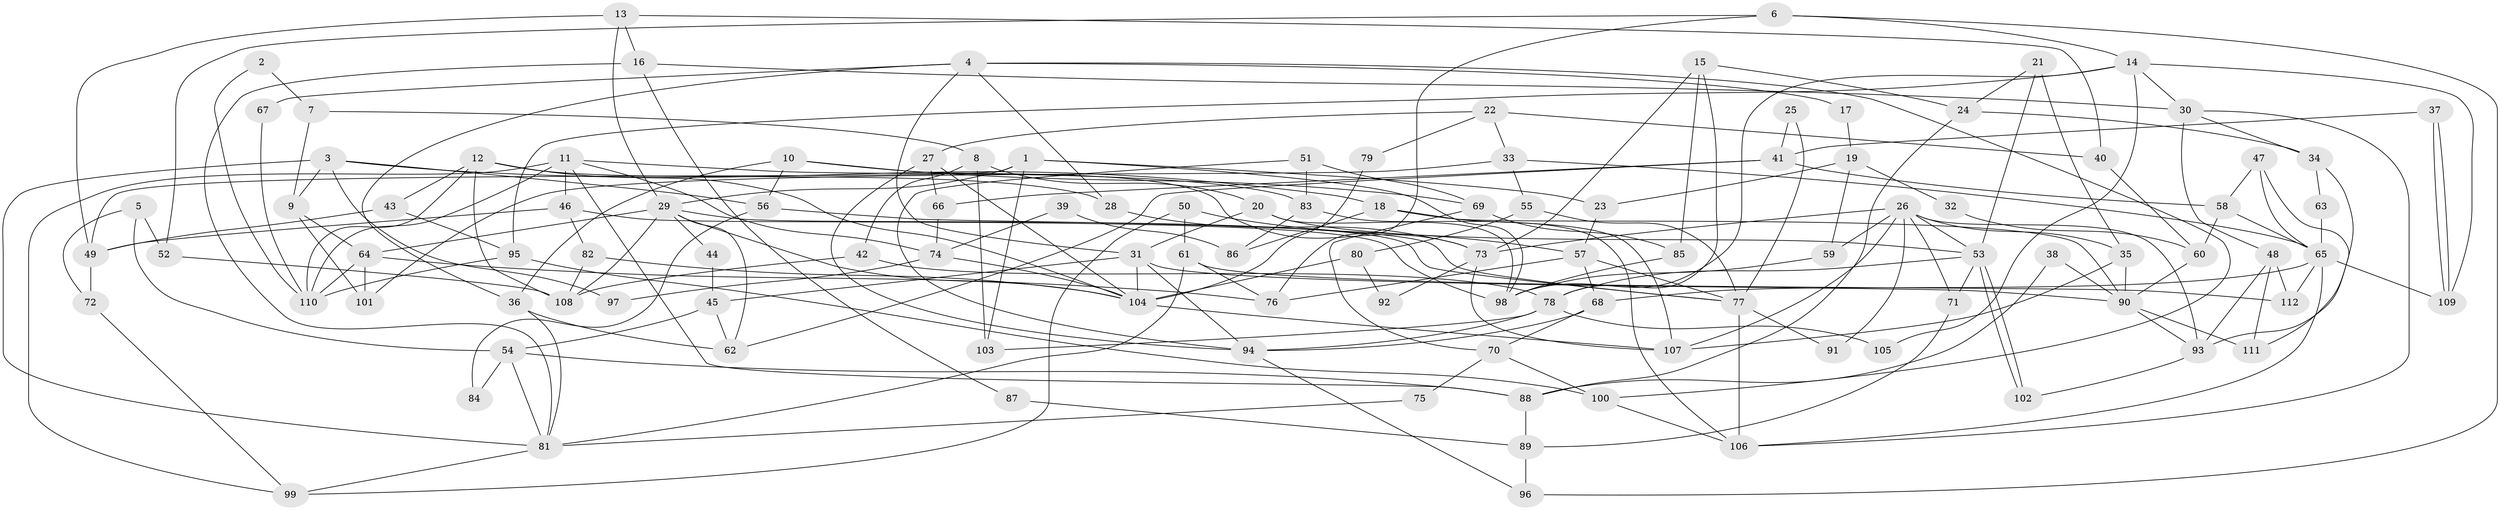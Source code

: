 // Generated by graph-tools (version 1.1) at 2025/36/03/09/25 02:36:03]
// undirected, 112 vertices, 224 edges
graph export_dot {
graph [start="1"]
  node [color=gray90,style=filled];
  1;
  2;
  3;
  4;
  5;
  6;
  7;
  8;
  9;
  10;
  11;
  12;
  13;
  14;
  15;
  16;
  17;
  18;
  19;
  20;
  21;
  22;
  23;
  24;
  25;
  26;
  27;
  28;
  29;
  30;
  31;
  32;
  33;
  34;
  35;
  36;
  37;
  38;
  39;
  40;
  41;
  42;
  43;
  44;
  45;
  46;
  47;
  48;
  49;
  50;
  51;
  52;
  53;
  54;
  55;
  56;
  57;
  58;
  59;
  60;
  61;
  62;
  63;
  64;
  65;
  66;
  67;
  68;
  69;
  70;
  71;
  72;
  73;
  74;
  75;
  76;
  77;
  78;
  79;
  80;
  81;
  82;
  83;
  84;
  85;
  86;
  87;
  88;
  89;
  90;
  91;
  92;
  93;
  94;
  95;
  96;
  97;
  98;
  99;
  100;
  101;
  102;
  103;
  104;
  105;
  106;
  107;
  108;
  109;
  110;
  111;
  112;
  1 -- 29;
  1 -- 98;
  1 -- 23;
  1 -- 49;
  1 -- 103;
  2 -- 110;
  2 -- 7;
  3 -- 18;
  3 -- 56;
  3 -- 9;
  3 -- 81;
  3 -- 97;
  4 -- 100;
  4 -- 31;
  4 -- 17;
  4 -- 28;
  4 -- 36;
  4 -- 67;
  5 -- 52;
  5 -- 72;
  5 -- 54;
  6 -- 96;
  6 -- 14;
  6 -- 52;
  6 -- 76;
  7 -- 8;
  7 -- 9;
  8 -- 20;
  8 -- 103;
  8 -- 42;
  9 -- 64;
  9 -- 101;
  10 -- 73;
  10 -- 36;
  10 -- 56;
  10 -- 69;
  11 -- 110;
  11 -- 83;
  11 -- 46;
  11 -- 74;
  11 -- 88;
  11 -- 99;
  12 -- 28;
  12 -- 108;
  12 -- 43;
  12 -- 104;
  12 -- 110;
  13 -- 49;
  13 -- 16;
  13 -- 29;
  13 -- 40;
  14 -- 98;
  14 -- 95;
  14 -- 30;
  14 -- 105;
  14 -- 109;
  15 -- 78;
  15 -- 24;
  15 -- 73;
  15 -- 85;
  16 -- 81;
  16 -- 30;
  16 -- 87;
  17 -- 19;
  18 -- 90;
  18 -- 107;
  18 -- 86;
  19 -- 23;
  19 -- 59;
  19 -- 32;
  20 -- 53;
  20 -- 31;
  20 -- 98;
  21 -- 53;
  21 -- 24;
  21 -- 35;
  22 -- 33;
  22 -- 27;
  22 -- 40;
  22 -- 79;
  23 -- 57;
  24 -- 88;
  24 -- 34;
  25 -- 77;
  25 -- 41;
  26 -- 93;
  26 -- 35;
  26 -- 53;
  26 -- 59;
  26 -- 71;
  26 -- 73;
  26 -- 91;
  26 -- 107;
  27 -- 66;
  27 -- 104;
  27 -- 94;
  28 -- 73;
  29 -- 104;
  29 -- 44;
  29 -- 62;
  29 -- 64;
  29 -- 77;
  29 -- 108;
  30 -- 48;
  30 -- 34;
  30 -- 106;
  31 -- 104;
  31 -- 94;
  31 -- 45;
  31 -- 90;
  32 -- 60;
  33 -- 65;
  33 -- 101;
  33 -- 55;
  34 -- 93;
  34 -- 63;
  35 -- 107;
  35 -- 90;
  36 -- 81;
  36 -- 62;
  37 -- 109;
  37 -- 109;
  37 -- 41;
  38 -- 90;
  38 -- 88;
  39 -- 74;
  39 -- 86;
  40 -- 60;
  41 -- 58;
  41 -- 62;
  41 -- 66;
  42 -- 78;
  42 -- 108;
  43 -- 49;
  43 -- 95;
  44 -- 45;
  45 -- 62;
  45 -- 54;
  46 -- 82;
  46 -- 49;
  46 -- 98;
  47 -- 65;
  47 -- 58;
  47 -- 111;
  48 -- 111;
  48 -- 112;
  48 -- 93;
  49 -- 72;
  50 -- 61;
  50 -- 99;
  50 -- 57;
  51 -- 69;
  51 -- 94;
  51 -- 83;
  52 -- 108;
  53 -- 102;
  53 -- 102;
  53 -- 71;
  53 -- 78;
  54 -- 81;
  54 -- 84;
  54 -- 88;
  55 -- 77;
  55 -- 80;
  56 -- 77;
  56 -- 84;
  57 -- 68;
  57 -- 76;
  57 -- 77;
  58 -- 65;
  58 -- 60;
  59 -- 98;
  60 -- 90;
  61 -- 81;
  61 -- 76;
  61 -- 112;
  63 -- 65;
  64 -- 76;
  64 -- 101;
  64 -- 110;
  65 -- 106;
  65 -- 109;
  65 -- 68;
  65 -- 112;
  66 -- 74;
  67 -- 110;
  68 -- 70;
  68 -- 94;
  69 -- 85;
  69 -- 70;
  70 -- 100;
  70 -- 75;
  71 -- 89;
  72 -- 99;
  73 -- 92;
  73 -- 107;
  74 -- 104;
  74 -- 97;
  75 -- 81;
  77 -- 91;
  77 -- 106;
  78 -- 94;
  78 -- 103;
  78 -- 105;
  79 -- 104;
  80 -- 104;
  80 -- 92;
  81 -- 99;
  82 -- 108;
  82 -- 104;
  83 -- 106;
  83 -- 86;
  85 -- 98;
  87 -- 89;
  88 -- 89;
  89 -- 96;
  90 -- 93;
  90 -- 111;
  93 -- 102;
  94 -- 96;
  95 -- 110;
  95 -- 100;
  100 -- 106;
  104 -- 107;
}
